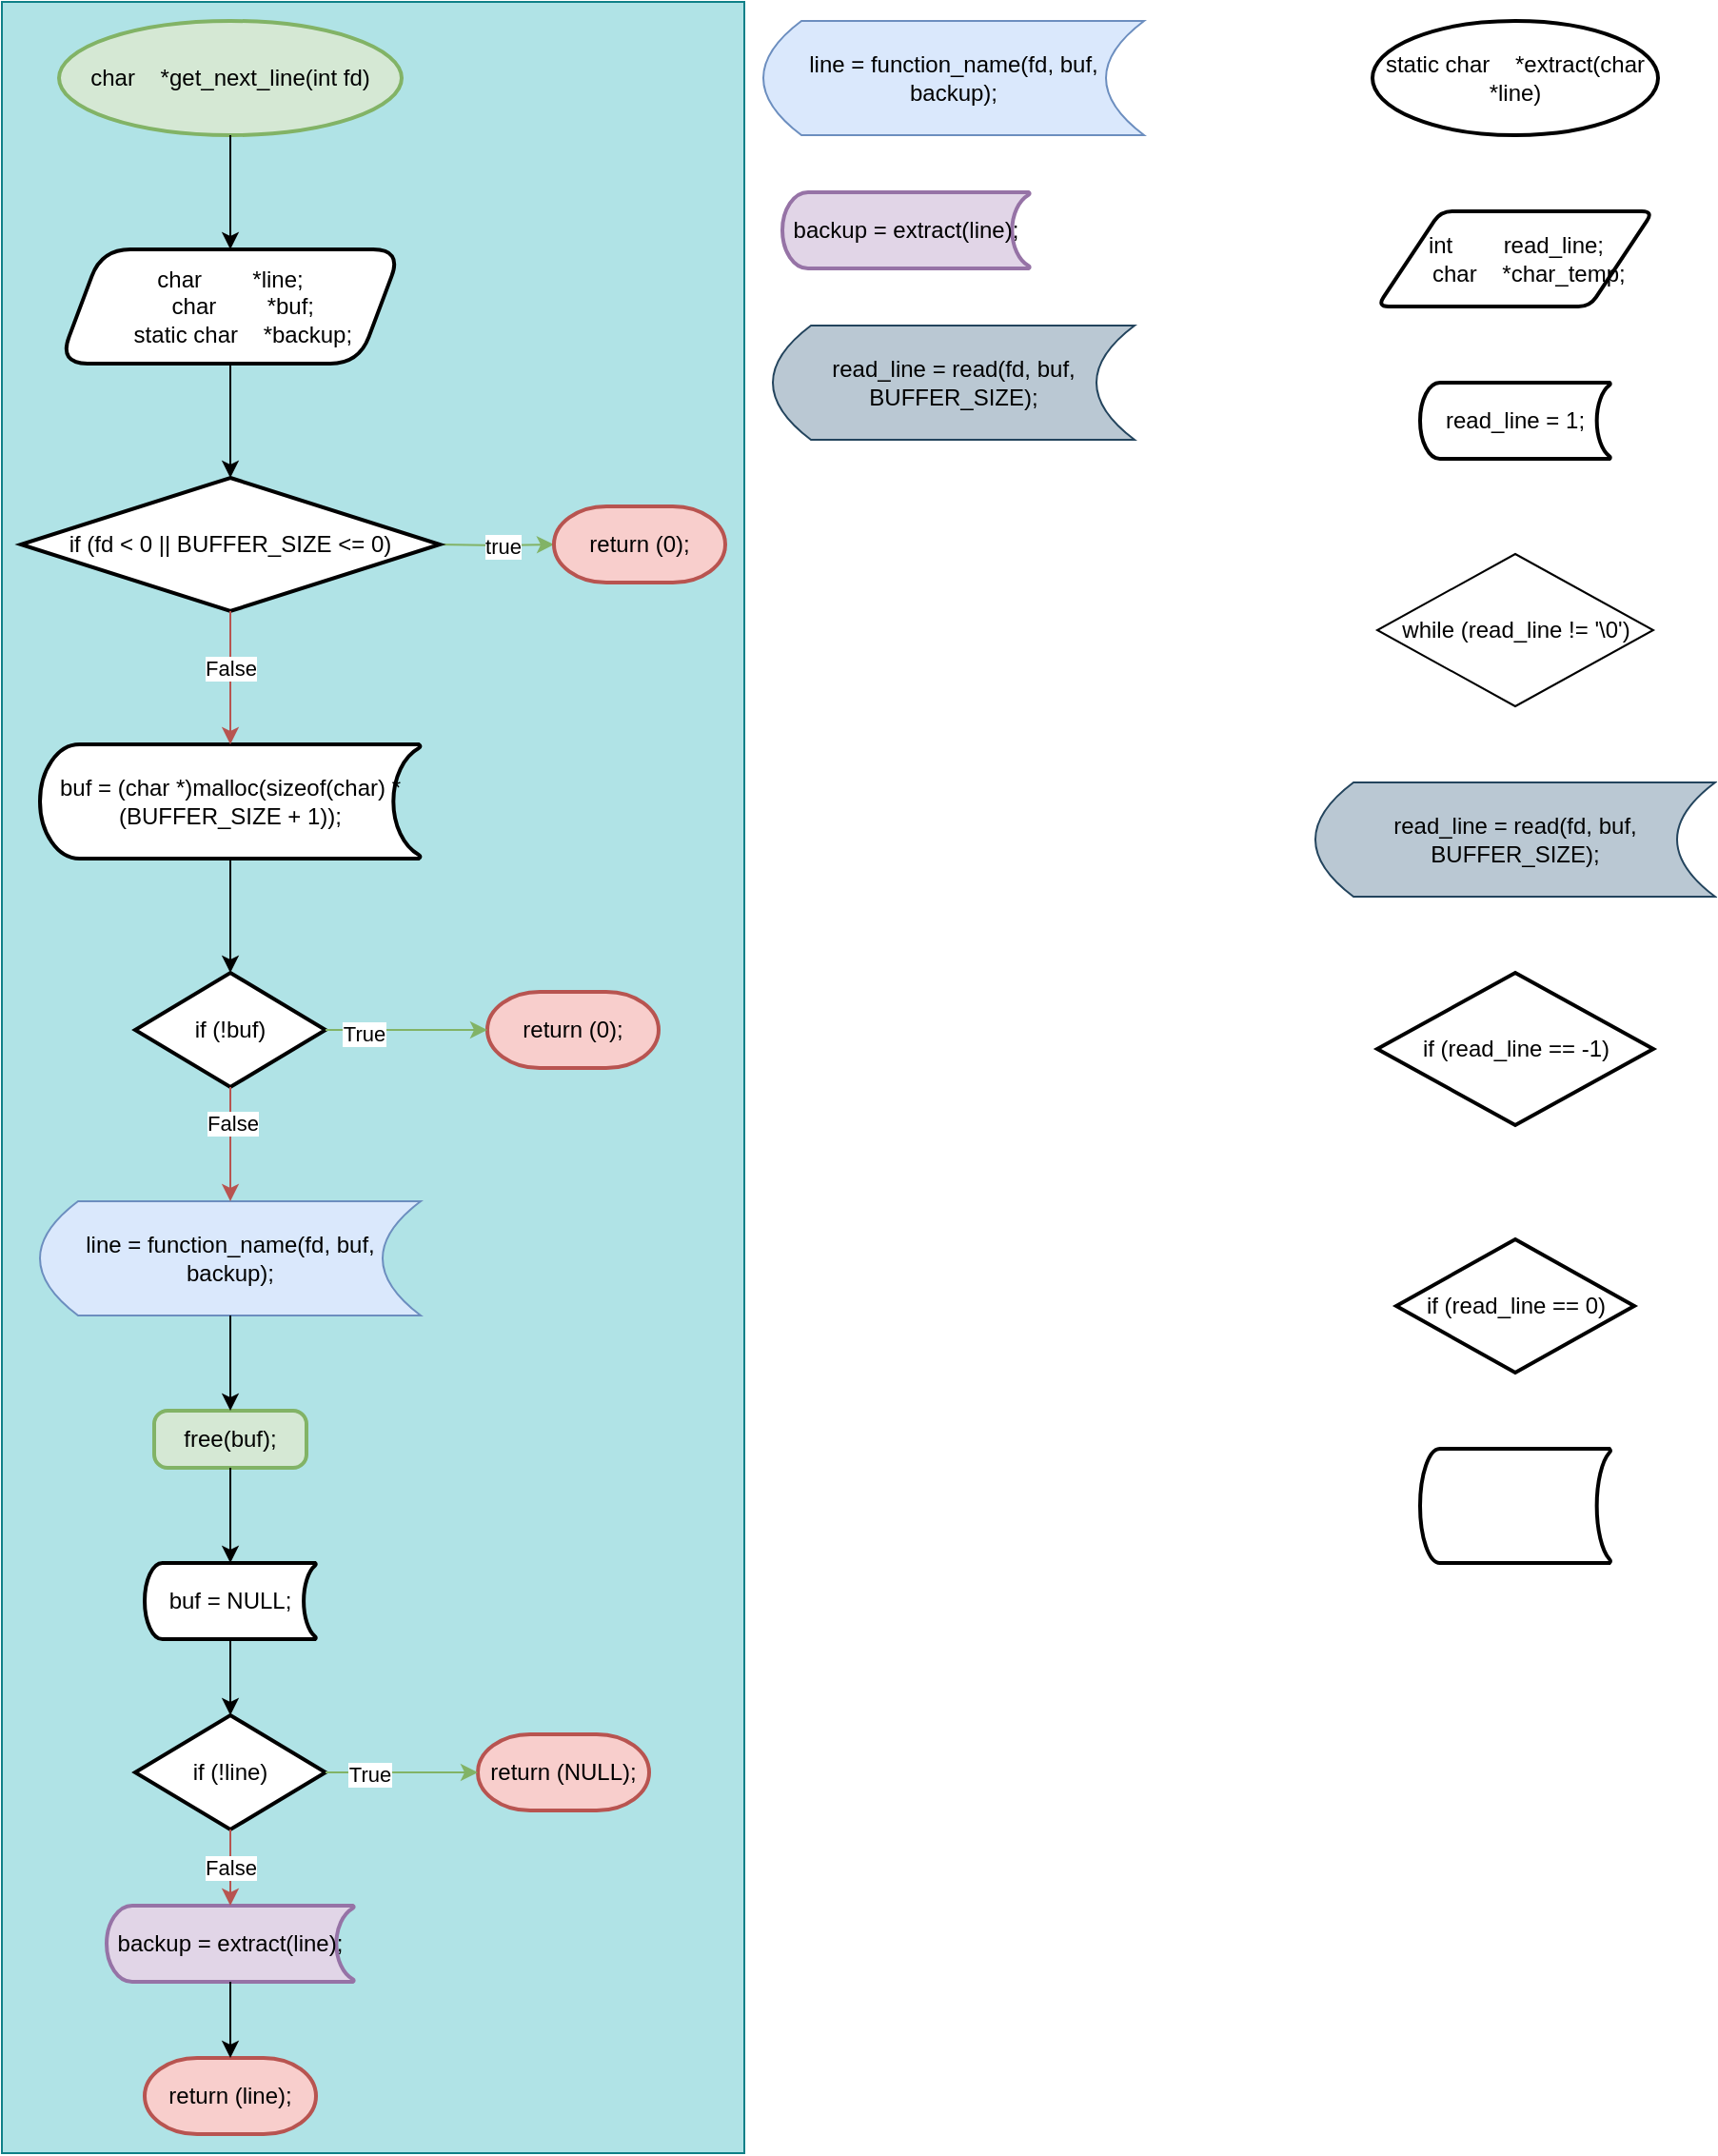 <mxfile version="21.6.8" type="github">
  <diagram name="Page-1" id="OSPce-yFw67WcBIM2orQ">
    <mxGraphModel dx="1516" dy="1325" grid="1" gridSize="10" guides="1" tooltips="1" connect="1" arrows="1" fold="1" page="1" pageScale="1" pageWidth="850" pageHeight="1100" math="0" shadow="0">
      <root>
        <mxCell id="0" />
        <mxCell id="1" parent="0" />
        <mxCell id="i4OlTnIS3b3Mg1XfSlxI-16" value="backup = extract(line);" style="strokeWidth=2;html=1;shape=mxgraph.flowchart.stored_data;whiteSpace=wrap;fillColor=#e1d5e7;strokeColor=#9673a6;" vertex="1" parent="1">
          <mxGeometry x="410" y="100" width="130" height="40" as="geometry" />
        </mxCell>
        <mxCell id="i4OlTnIS3b3Mg1XfSlxI-17" value="line = function_name(fd, buf, backup);" style="shape=dataStorage;whiteSpace=wrap;html=1;fixedSize=1;fillColor=#dae8fc;strokeColor=#6c8ebf;" vertex="1" parent="1">
          <mxGeometry x="400" y="10" width="200" height="60" as="geometry" />
        </mxCell>
        <mxCell id="i4OlTnIS3b3Mg1XfSlxI-40" value="" style="group" vertex="1" connectable="0" parent="1">
          <mxGeometry width="390" height="1130" as="geometry" />
        </mxCell>
        <mxCell id="i4OlTnIS3b3Mg1XfSlxI-39" value="" style="group;fillColor=#b0e3e6;strokeColor=#0e8088;container=0;" vertex="1" connectable="0" parent="i4OlTnIS3b3Mg1XfSlxI-40">
          <mxGeometry width="390" height="1130" as="geometry" />
        </mxCell>
        <mxCell id="i4OlTnIS3b3Mg1XfSlxI-1" value="char&amp;nbsp;&amp;nbsp;&amp;nbsp; *get_next_line(int fd)" style="strokeWidth=2;html=1;shape=mxgraph.flowchart.start_1;whiteSpace=wrap;fillColor=#d5e8d4;strokeColor=#82b366;" vertex="1" parent="i4OlTnIS3b3Mg1XfSlxI-40">
          <mxGeometry x="30" y="10" width="180" height="60" as="geometry" />
        </mxCell>
        <mxCell id="i4OlTnIS3b3Mg1XfSlxI-2" value="char&amp;nbsp;&amp;nbsp;&amp;nbsp; &amp;nbsp;&amp;nbsp;&amp;nbsp; *line;&lt;br&gt;&amp;nbsp;&amp;nbsp; &amp;nbsp;char&amp;nbsp;&amp;nbsp;&amp;nbsp; &amp;nbsp;&amp;nbsp;&amp;nbsp; *buf;&lt;br&gt;&amp;nbsp;&amp;nbsp; &amp;nbsp;static char&amp;nbsp;&amp;nbsp;&amp;nbsp; *backup;" style="shape=parallelogram;html=1;strokeWidth=2;perimeter=parallelogramPerimeter;whiteSpace=wrap;rounded=1;arcSize=30;size=0.125;" vertex="1" parent="i4OlTnIS3b3Mg1XfSlxI-40">
          <mxGeometry x="30" y="130" width="180" height="60" as="geometry" />
        </mxCell>
        <mxCell id="i4OlTnIS3b3Mg1XfSlxI-3" style="edgeStyle=orthogonalEdgeStyle;rounded=0;orthogonalLoop=1;jettySize=auto;html=1;" edge="1" parent="i4OlTnIS3b3Mg1XfSlxI-40" source="i4OlTnIS3b3Mg1XfSlxI-1" target="i4OlTnIS3b3Mg1XfSlxI-2">
          <mxGeometry relative="1" as="geometry" />
        </mxCell>
        <mxCell id="i4OlTnIS3b3Mg1XfSlxI-28" style="edgeStyle=orthogonalEdgeStyle;rounded=0;orthogonalLoop=1;jettySize=auto;html=1;fillColor=#d5e8d4;strokeColor=#82b366;entryX=0;entryY=0.5;entryDx=0;entryDy=0;entryPerimeter=0;" edge="1" parent="i4OlTnIS3b3Mg1XfSlxI-40" target="i4OlTnIS3b3Mg1XfSlxI-7">
          <mxGeometry relative="1" as="geometry">
            <mxPoint x="228" y="285" as="sourcePoint" />
            <mxPoint x="288" y="285" as="targetPoint" />
          </mxGeometry>
        </mxCell>
        <mxCell id="i4OlTnIS3b3Mg1XfSlxI-31" value="true" style="edgeLabel;html=1;align=center;verticalAlign=middle;resizable=0;points=[];" vertex="1" connectable="0" parent="i4OlTnIS3b3Mg1XfSlxI-28">
          <mxGeometry y="-3" relative="1" as="geometry">
            <mxPoint as="offset" />
          </mxGeometry>
        </mxCell>
        <mxCell id="i4OlTnIS3b3Mg1XfSlxI-4" value="if (fd &amp;lt; 0 || BUFFER_SIZE &amp;lt;= 0)" style="strokeWidth=2;html=1;shape=mxgraph.flowchart.decision;whiteSpace=wrap;" vertex="1" parent="i4OlTnIS3b3Mg1XfSlxI-40">
          <mxGeometry x="10" y="250" width="220" height="70" as="geometry" />
        </mxCell>
        <mxCell id="i4OlTnIS3b3Mg1XfSlxI-18" style="edgeStyle=orthogonalEdgeStyle;rounded=0;orthogonalLoop=1;jettySize=auto;html=1;" edge="1" parent="i4OlTnIS3b3Mg1XfSlxI-40" source="i4OlTnIS3b3Mg1XfSlxI-2" target="i4OlTnIS3b3Mg1XfSlxI-4">
          <mxGeometry relative="1" as="geometry" />
        </mxCell>
        <mxCell id="i4OlTnIS3b3Mg1XfSlxI-5" value="buf = (char *)malloc(sizeof(char) * (BUFFER_SIZE + 1));" style="strokeWidth=2;html=1;shape=mxgraph.flowchart.stored_data;whiteSpace=wrap;" vertex="1" parent="i4OlTnIS3b3Mg1XfSlxI-40">
          <mxGeometry x="20" y="390" width="200" height="60" as="geometry" />
        </mxCell>
        <mxCell id="i4OlTnIS3b3Mg1XfSlxI-19" style="edgeStyle=orthogonalEdgeStyle;rounded=0;orthogonalLoop=1;jettySize=auto;html=1;fillColor=#f8cecc;strokeColor=#b85450;" edge="1" parent="i4OlTnIS3b3Mg1XfSlxI-40" source="i4OlTnIS3b3Mg1XfSlxI-4" target="i4OlTnIS3b3Mg1XfSlxI-5">
          <mxGeometry relative="1" as="geometry" />
        </mxCell>
        <mxCell id="i4OlTnIS3b3Mg1XfSlxI-36" value="False" style="edgeLabel;html=1;align=center;verticalAlign=middle;resizable=0;points=[];" vertex="1" connectable="0" parent="i4OlTnIS3b3Mg1XfSlxI-19">
          <mxGeometry x="0.057" y="2" relative="1" as="geometry">
            <mxPoint x="-2" y="-7" as="offset" />
          </mxGeometry>
        </mxCell>
        <mxCell id="i4OlTnIS3b3Mg1XfSlxI-6" value="if (!buf)" style="strokeWidth=2;html=1;shape=mxgraph.flowchart.decision;whiteSpace=wrap;" vertex="1" parent="i4OlTnIS3b3Mg1XfSlxI-40">
          <mxGeometry x="70" y="510" width="100" height="60" as="geometry" />
        </mxCell>
        <mxCell id="i4OlTnIS3b3Mg1XfSlxI-20" style="edgeStyle=orthogonalEdgeStyle;rounded=0;orthogonalLoop=1;jettySize=auto;html=1;" edge="1" parent="i4OlTnIS3b3Mg1XfSlxI-40" source="i4OlTnIS3b3Mg1XfSlxI-5" target="i4OlTnIS3b3Mg1XfSlxI-6">
          <mxGeometry relative="1" as="geometry" />
        </mxCell>
        <mxCell id="i4OlTnIS3b3Mg1XfSlxI-7" value="return (0);" style="strokeWidth=2;html=1;shape=mxgraph.flowchart.terminator;whiteSpace=wrap;fillColor=#f8cecc;strokeColor=#b85450;" vertex="1" parent="i4OlTnIS3b3Mg1XfSlxI-40">
          <mxGeometry x="290" y="265" width="90" height="40" as="geometry" />
        </mxCell>
        <mxCell id="i4OlTnIS3b3Mg1XfSlxI-8" value="return (0);" style="strokeWidth=2;html=1;shape=mxgraph.flowchart.terminator;whiteSpace=wrap;fillColor=#f8cecc;strokeColor=#b85450;" vertex="1" parent="i4OlTnIS3b3Mg1XfSlxI-40">
          <mxGeometry x="255" y="520" width="90" height="40" as="geometry" />
        </mxCell>
        <mxCell id="i4OlTnIS3b3Mg1XfSlxI-27" style="edgeStyle=orthogonalEdgeStyle;rounded=0;orthogonalLoop=1;jettySize=auto;html=1;fillColor=#d5e8d4;strokeColor=#82b366;" edge="1" parent="i4OlTnIS3b3Mg1XfSlxI-40" source="i4OlTnIS3b3Mg1XfSlxI-6" target="i4OlTnIS3b3Mg1XfSlxI-8">
          <mxGeometry relative="1" as="geometry" />
        </mxCell>
        <mxCell id="i4OlTnIS3b3Mg1XfSlxI-32" value="True" style="edgeLabel;html=1;align=center;verticalAlign=middle;resizable=0;points=[];" vertex="1" connectable="0" parent="i4OlTnIS3b3Mg1XfSlxI-27">
          <mxGeometry x="-0.529" y="-2" relative="1" as="geometry">
            <mxPoint as="offset" />
          </mxGeometry>
        </mxCell>
        <mxCell id="i4OlTnIS3b3Mg1XfSlxI-9" value="line = function_name(fd, buf, backup);" style="shape=dataStorage;whiteSpace=wrap;html=1;fixedSize=1;fillColor=#dae8fc;strokeColor=#6c8ebf;" vertex="1" parent="i4OlTnIS3b3Mg1XfSlxI-40">
          <mxGeometry x="20" y="630" width="200" height="60" as="geometry" />
        </mxCell>
        <mxCell id="i4OlTnIS3b3Mg1XfSlxI-21" style="edgeStyle=orthogonalEdgeStyle;rounded=0;orthogonalLoop=1;jettySize=auto;html=1;entryX=0.5;entryY=0;entryDx=0;entryDy=0;fillColor=#f8cecc;strokeColor=#b85450;" edge="1" parent="i4OlTnIS3b3Mg1XfSlxI-40" source="i4OlTnIS3b3Mg1XfSlxI-6" target="i4OlTnIS3b3Mg1XfSlxI-9">
          <mxGeometry relative="1" as="geometry" />
        </mxCell>
        <mxCell id="i4OlTnIS3b3Mg1XfSlxI-35" value="False" style="edgeLabel;html=1;align=center;verticalAlign=middle;resizable=0;points=[];" vertex="1" connectable="0" parent="i4OlTnIS3b3Mg1XfSlxI-21">
          <mxGeometry x="-0.367" y="1" relative="1" as="geometry">
            <mxPoint as="offset" />
          </mxGeometry>
        </mxCell>
        <mxCell id="i4OlTnIS3b3Mg1XfSlxI-11" value="free(buf);" style="rounded=1;whiteSpace=wrap;html=1;absoluteArcSize=1;arcSize=14;strokeWidth=2;fillColor=#d5e8d4;strokeColor=#82b366;" vertex="1" parent="i4OlTnIS3b3Mg1XfSlxI-40">
          <mxGeometry x="80" y="740" width="80" height="30" as="geometry" />
        </mxCell>
        <mxCell id="i4OlTnIS3b3Mg1XfSlxI-22" style="edgeStyle=orthogonalEdgeStyle;rounded=0;orthogonalLoop=1;jettySize=auto;html=1;" edge="1" parent="i4OlTnIS3b3Mg1XfSlxI-40" source="i4OlTnIS3b3Mg1XfSlxI-9" target="i4OlTnIS3b3Mg1XfSlxI-11">
          <mxGeometry relative="1" as="geometry" />
        </mxCell>
        <mxCell id="i4OlTnIS3b3Mg1XfSlxI-12" value="buf = NULL;" style="strokeWidth=2;html=1;shape=mxgraph.flowchart.stored_data;whiteSpace=wrap;" vertex="1" parent="i4OlTnIS3b3Mg1XfSlxI-40">
          <mxGeometry x="75" y="820" width="90" height="40" as="geometry" />
        </mxCell>
        <mxCell id="i4OlTnIS3b3Mg1XfSlxI-23" style="edgeStyle=orthogonalEdgeStyle;rounded=0;orthogonalLoop=1;jettySize=auto;html=1;entryX=0.5;entryY=0;entryDx=0;entryDy=0;entryPerimeter=0;" edge="1" parent="i4OlTnIS3b3Mg1XfSlxI-40" source="i4OlTnIS3b3Mg1XfSlxI-11" target="i4OlTnIS3b3Mg1XfSlxI-12">
          <mxGeometry relative="1" as="geometry" />
        </mxCell>
        <mxCell id="i4OlTnIS3b3Mg1XfSlxI-13" value="if (!line)" style="strokeWidth=2;html=1;shape=mxgraph.flowchart.decision;whiteSpace=wrap;" vertex="1" parent="i4OlTnIS3b3Mg1XfSlxI-40">
          <mxGeometry x="70" y="900" width="100" height="60" as="geometry" />
        </mxCell>
        <mxCell id="i4OlTnIS3b3Mg1XfSlxI-24" style="edgeStyle=orthogonalEdgeStyle;rounded=0;orthogonalLoop=1;jettySize=auto;html=1;" edge="1" parent="i4OlTnIS3b3Mg1XfSlxI-40" source="i4OlTnIS3b3Mg1XfSlxI-12" target="i4OlTnIS3b3Mg1XfSlxI-13">
          <mxGeometry relative="1" as="geometry" />
        </mxCell>
        <mxCell id="i4OlTnIS3b3Mg1XfSlxI-14" value="backup = extract(line);" style="strokeWidth=2;html=1;shape=mxgraph.flowchart.stored_data;whiteSpace=wrap;fillColor=#e1d5e7;strokeColor=#9673a6;" vertex="1" parent="i4OlTnIS3b3Mg1XfSlxI-40">
          <mxGeometry x="55" y="1000" width="130" height="40" as="geometry" />
        </mxCell>
        <mxCell id="i4OlTnIS3b3Mg1XfSlxI-25" style="edgeStyle=orthogonalEdgeStyle;rounded=0;orthogonalLoop=1;jettySize=auto;html=1;fillColor=#f8cecc;strokeColor=#b85450;" edge="1" parent="i4OlTnIS3b3Mg1XfSlxI-40" source="i4OlTnIS3b3Mg1XfSlxI-13" target="i4OlTnIS3b3Mg1XfSlxI-14">
          <mxGeometry relative="1" as="geometry" />
        </mxCell>
        <mxCell id="i4OlTnIS3b3Mg1XfSlxI-34" value="False" style="edgeLabel;html=1;align=center;verticalAlign=middle;resizable=0;points=[];" vertex="1" connectable="0" parent="i4OlTnIS3b3Mg1XfSlxI-25">
          <mxGeometry relative="1" as="geometry">
            <mxPoint as="offset" />
          </mxGeometry>
        </mxCell>
        <mxCell id="i4OlTnIS3b3Mg1XfSlxI-15" value="return (line);" style="strokeWidth=2;html=1;shape=mxgraph.flowchart.terminator;whiteSpace=wrap;fillColor=#f8cecc;strokeColor=#b85450;" vertex="1" parent="i4OlTnIS3b3Mg1XfSlxI-40">
          <mxGeometry x="75" y="1080" width="90" height="40" as="geometry" />
        </mxCell>
        <mxCell id="i4OlTnIS3b3Mg1XfSlxI-26" style="edgeStyle=orthogonalEdgeStyle;rounded=0;orthogonalLoop=1;jettySize=auto;html=1;" edge="1" parent="i4OlTnIS3b3Mg1XfSlxI-40" source="i4OlTnIS3b3Mg1XfSlxI-14" target="i4OlTnIS3b3Mg1XfSlxI-15">
          <mxGeometry relative="1" as="geometry" />
        </mxCell>
        <mxCell id="i4OlTnIS3b3Mg1XfSlxI-29" value="return (NULL);" style="strokeWidth=2;html=1;shape=mxgraph.flowchart.terminator;whiteSpace=wrap;fillColor=#f8cecc;strokeColor=#b85450;" vertex="1" parent="i4OlTnIS3b3Mg1XfSlxI-40">
          <mxGeometry x="250" y="910" width="90" height="40" as="geometry" />
        </mxCell>
        <mxCell id="i4OlTnIS3b3Mg1XfSlxI-30" style="edgeStyle=orthogonalEdgeStyle;rounded=0;orthogonalLoop=1;jettySize=auto;html=1;fillColor=#d5e8d4;strokeColor=#82b366;" edge="1" parent="i4OlTnIS3b3Mg1XfSlxI-40" source="i4OlTnIS3b3Mg1XfSlxI-13" target="i4OlTnIS3b3Mg1XfSlxI-29">
          <mxGeometry relative="1" as="geometry" />
        </mxCell>
        <mxCell id="i4OlTnIS3b3Mg1XfSlxI-33" value="True" style="edgeLabel;html=1;align=center;verticalAlign=middle;resizable=0;points=[];" vertex="1" connectable="0" parent="i4OlTnIS3b3Mg1XfSlxI-30">
          <mxGeometry x="-0.425" y="-1" relative="1" as="geometry">
            <mxPoint as="offset" />
          </mxGeometry>
        </mxCell>
        <mxCell id="i4OlTnIS3b3Mg1XfSlxI-41" value="static char&amp;nbsp;&amp;nbsp;&amp;nbsp; *extract(char *line)" style="strokeWidth=2;html=1;shape=mxgraph.flowchart.start_1;whiteSpace=wrap;" vertex="1" parent="1">
          <mxGeometry x="720" y="10" width="150" height="60" as="geometry" />
        </mxCell>
        <mxCell id="i4OlTnIS3b3Mg1XfSlxI-42" value="int&amp;nbsp;&amp;nbsp;&amp;nbsp; &amp;nbsp;&amp;nbsp;&amp;nbsp; read_line;&lt;br&gt;&amp;nbsp;&amp;nbsp; &amp;nbsp;char&amp;nbsp;&amp;nbsp;&amp;nbsp; *char_temp;" style="shape=parallelogram;html=1;strokeWidth=2;perimeter=parallelogramPerimeter;whiteSpace=wrap;rounded=1;arcSize=12;size=0.23;" vertex="1" parent="1">
          <mxGeometry x="722.5" y="110" width="145" height="50" as="geometry" />
        </mxCell>
        <mxCell id="i4OlTnIS3b3Mg1XfSlxI-43" value="read_line = 1;" style="strokeWidth=2;html=1;shape=mxgraph.flowchart.stored_data;whiteSpace=wrap;" vertex="1" parent="1">
          <mxGeometry x="745" y="200" width="100" height="40" as="geometry" />
        </mxCell>
        <mxCell id="i4OlTnIS3b3Mg1XfSlxI-44" value="while (read_line != &#39;\0&#39;)" style="rhombus;whiteSpace=wrap;html=1;" vertex="1" parent="1">
          <mxGeometry x="722.5" y="290" width="145" height="80" as="geometry" />
        </mxCell>
        <mxCell id="i4OlTnIS3b3Mg1XfSlxI-45" value="read_line = read(fd, buf, BUFFER_SIZE);" style="shape=dataStorage;whiteSpace=wrap;html=1;fixedSize=1;fillColor=#bac8d3;strokeColor=#23445d;" vertex="1" parent="1">
          <mxGeometry x="690" y="410" width="210" height="60" as="geometry" />
        </mxCell>
        <mxCell id="i4OlTnIS3b3Mg1XfSlxI-46" value="read_line = read(fd, buf, BUFFER_SIZE);" style="shape=dataStorage;whiteSpace=wrap;html=1;fixedSize=1;fillColor=#bac8d3;strokeColor=#23445d;" vertex="1" parent="1">
          <mxGeometry x="405" y="170" width="190" height="60" as="geometry" />
        </mxCell>
        <mxCell id="i4OlTnIS3b3Mg1XfSlxI-47" value="if (read_line == -1)" style="strokeWidth=2;html=1;shape=mxgraph.flowchart.decision;whiteSpace=wrap;" vertex="1" parent="1">
          <mxGeometry x="722.5" y="510" width="145" height="80" as="geometry" />
        </mxCell>
        <mxCell id="i4OlTnIS3b3Mg1XfSlxI-48" value="if (read_line == 0)" style="strokeWidth=2;html=1;shape=mxgraph.flowchart.decision;whiteSpace=wrap;" vertex="1" parent="1">
          <mxGeometry x="732.5" y="650" width="125" height="70" as="geometry" />
        </mxCell>
        <mxCell id="i4OlTnIS3b3Mg1XfSlxI-49" value="" style="strokeWidth=2;html=1;shape=mxgraph.flowchart.stored_data;whiteSpace=wrap;" vertex="1" parent="1">
          <mxGeometry x="745" y="760" width="100" height="60" as="geometry" />
        </mxCell>
      </root>
    </mxGraphModel>
  </diagram>
</mxfile>
